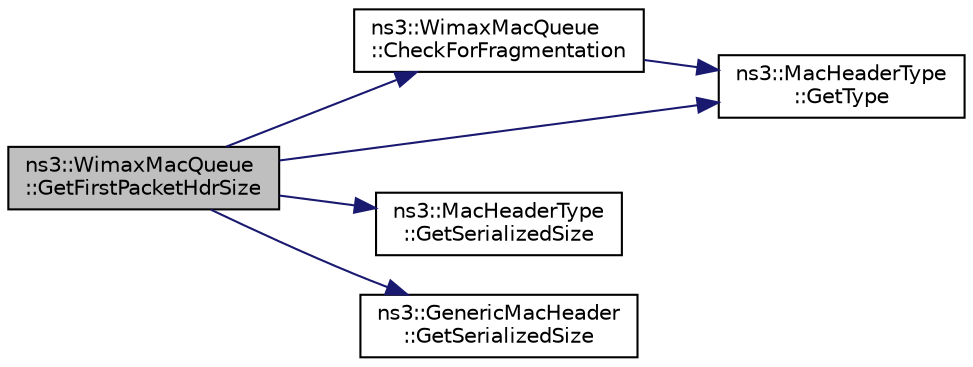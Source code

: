digraph "ns3::WimaxMacQueue::GetFirstPacketHdrSize"
{
 // LATEX_PDF_SIZE
  edge [fontname="Helvetica",fontsize="10",labelfontname="Helvetica",labelfontsize="10"];
  node [fontname="Helvetica",fontsize="10",shape=record];
  rankdir="LR";
  Node1 [label="ns3::WimaxMacQueue\l::GetFirstPacketHdrSize",height=0.2,width=0.4,color="black", fillcolor="grey75", style="filled", fontcolor="black",tooltip="Get first packet header size of the specified type."];
  Node1 -> Node2 [color="midnightblue",fontsize="10",style="solid",fontname="Helvetica"];
  Node2 [label="ns3::WimaxMacQueue\l::CheckForFragmentation",height=0.2,width=0.4,color="black", fillcolor="white", style="filled",URL="$classns3_1_1_wimax_mac_queue.html#aba14f6efd4ebb33ac03afd4bbc1461b6",tooltip="Check for fragmentation of the first packet of the specified type."];
  Node2 -> Node3 [color="midnightblue",fontsize="10",style="solid",fontname="Helvetica"];
  Node3 [label="ns3::MacHeaderType\l::GetType",height=0.2,width=0.4,color="black", fillcolor="white", style="filled",URL="$classns3_1_1_mac_header_type.html#a5393cdb92cc561ce57f624494fb511de",tooltip="Get type field."];
  Node1 -> Node4 [color="midnightblue",fontsize="10",style="solid",fontname="Helvetica"];
  Node4 [label="ns3::MacHeaderType\l::GetSerializedSize",height=0.2,width=0.4,color="black", fillcolor="white", style="filled",URL="$classns3_1_1_mac_header_type.html#aef0070ce1378b9f2b984395e58d256e9",tooltip=" "];
  Node1 -> Node5 [color="midnightblue",fontsize="10",style="solid",fontname="Helvetica"];
  Node5 [label="ns3::GenericMacHeader\l::GetSerializedSize",height=0.2,width=0.4,color="black", fillcolor="white", style="filled",URL="$classns3_1_1_generic_mac_header.html#af3cd0b45c5f36f1049c2a9cb72f01a81",tooltip=" "];
  Node1 -> Node3 [color="midnightblue",fontsize="10",style="solid",fontname="Helvetica"];
}
